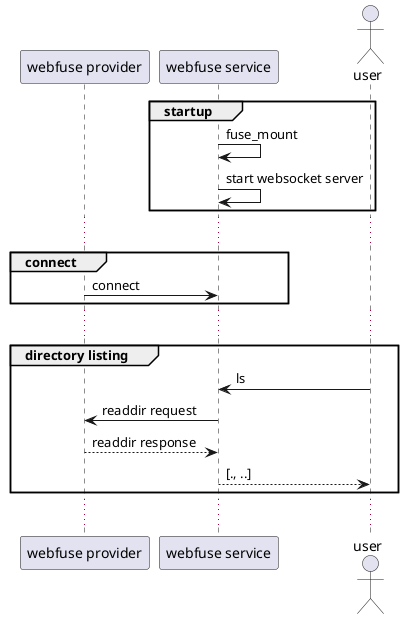 @startuml
participant "webfuse provider" as provider
participant "webfuse service" as service
actor "user" as user

group startup
service -> service : fuse_mount
service -> service : start websocket server
end
...

group connect
provider -> service : connect
end
...


group directory listing
user     -> service : ls
service   -> provider : readdir request
provider --> service : readdir response
service   --> user : [., ..]
end
...

@enduml

